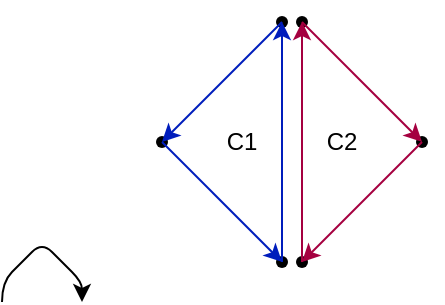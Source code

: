 <mxfile version="21.2.8" type="device">
  <diagram name="Page-1" id="EmzW9m4wEbgJ9OYB7BM4">
    <mxGraphModel dx="104" dy="72" grid="1" gridSize="10" guides="1" tooltips="1" connect="1" arrows="1" fold="1" page="1" pageScale="1" pageWidth="827" pageHeight="1169" math="0" shadow="0">
      <root>
        <mxCell id="0" />
        <mxCell id="1" parent="0" />
        <mxCell id="9axRHv_cUufyyjQwxjc5-1" value="" style="shape=waypoint;sketch=0;fillStyle=solid;size=6;pointerEvents=1;points=[];fillColor=none;resizable=0;rotatable=0;perimeter=centerPerimeter;snapToPoint=1;" parent="1" vertex="1">
          <mxGeometry x="310" y="550" width="20" height="20" as="geometry" />
        </mxCell>
        <mxCell id="9axRHv_cUufyyjQwxjc5-3" value="" style="shape=waypoint;sketch=0;fillStyle=solid;size=6;pointerEvents=1;points=[];fillColor=none;resizable=0;rotatable=0;perimeter=centerPerimeter;snapToPoint=1;" parent="1" vertex="1">
          <mxGeometry x="370" y="610" width="20" height="20" as="geometry" />
        </mxCell>
        <mxCell id="9axRHv_cUufyyjQwxjc5-4" value="" style="shape=waypoint;sketch=0;fillStyle=solid;size=6;pointerEvents=1;points=[];fillColor=none;resizable=0;rotatable=0;perimeter=centerPerimeter;snapToPoint=1;" parent="1" vertex="1">
          <mxGeometry x="370" y="490" width="20" height="20" as="geometry" />
        </mxCell>
        <mxCell id="9axRHv_cUufyyjQwxjc5-7" value="" style="endArrow=classic;html=1;rounded=0;fillColor=#0050ef;strokeColor=#001DBC;" parent="1" source="9axRHv_cUufyyjQwxjc5-3" target="9axRHv_cUufyyjQwxjc5-4" edge="1">
          <mxGeometry width="50" height="50" relative="1" as="geometry">
            <mxPoint x="420" y="580" as="sourcePoint" />
            <mxPoint x="470" y="530" as="targetPoint" />
          </mxGeometry>
        </mxCell>
        <mxCell id="9axRHv_cUufyyjQwxjc5-8" value="" style="endArrow=classic;html=1;rounded=0;exitX=0.07;exitY=1.1;exitDx=0;exitDy=0;exitPerimeter=0;entryX=0.61;entryY=1;entryDx=0;entryDy=0;entryPerimeter=0;fillColor=#0050ef;strokeColor=#001DBC;" parent="1" source="9axRHv_cUufyyjQwxjc5-4" target="9axRHv_cUufyyjQwxjc5-1" edge="1">
          <mxGeometry width="50" height="50" relative="1" as="geometry">
            <mxPoint x="420" y="580" as="sourcePoint" />
            <mxPoint x="470" y="530" as="targetPoint" />
          </mxGeometry>
        </mxCell>
        <mxCell id="9axRHv_cUufyyjQwxjc5-9" value="" style="endArrow=classic;html=1;rounded=0;exitX=0.39;exitY=0.9;exitDx=0;exitDy=0;exitPerimeter=0;fillColor=#0050ef;strokeColor=#001DBC;" parent="1" source="9axRHv_cUufyyjQwxjc5-1" target="9axRHv_cUufyyjQwxjc5-3" edge="1">
          <mxGeometry width="50" height="50" relative="1" as="geometry">
            <mxPoint x="420" y="580" as="sourcePoint" />
            <mxPoint x="470" y="530" as="targetPoint" />
          </mxGeometry>
        </mxCell>
        <mxCell id="8S3M8SSlUgCIAXOzpqtk-4" value="" style="shape=waypoint;sketch=0;fillStyle=solid;size=6;pointerEvents=1;points=[];fillColor=none;resizable=0;rotatable=0;perimeter=centerPerimeter;snapToPoint=1;" parent="1" vertex="1">
          <mxGeometry x="440" y="550" width="20" height="20" as="geometry" />
        </mxCell>
        <mxCell id="8S3M8SSlUgCIAXOzpqtk-5" value="" style="shape=waypoint;sketch=0;fillStyle=solid;size=6;pointerEvents=1;points=[];fillColor=none;resizable=0;rotatable=0;perimeter=centerPerimeter;snapToPoint=1;" parent="1" vertex="1">
          <mxGeometry x="380" y="610" width="20" height="20" as="geometry" />
        </mxCell>
        <mxCell id="8S3M8SSlUgCIAXOzpqtk-6" value="" style="shape=waypoint;sketch=0;fillStyle=solid;size=6;pointerEvents=1;points=[];fillColor=none;resizable=0;rotatable=0;perimeter=centerPerimeter;snapToPoint=1;" parent="1" vertex="1">
          <mxGeometry x="380" y="490" width="20" height="20" as="geometry" />
        </mxCell>
        <mxCell id="8S3M8SSlUgCIAXOzpqtk-7" value="" style="endArrow=classic;html=1;rounded=0;fillColor=#d80073;strokeColor=#A50040;" parent="1" source="8S3M8SSlUgCIAXOzpqtk-6" target="8S3M8SSlUgCIAXOzpqtk-4" edge="1">
          <mxGeometry width="50" height="50" relative="1" as="geometry">
            <mxPoint x="430" y="580" as="sourcePoint" />
            <mxPoint x="480" y="530" as="targetPoint" />
          </mxGeometry>
        </mxCell>
        <mxCell id="8S3M8SSlUgCIAXOzpqtk-8" value="" style="endArrow=classic;html=1;rounded=0;fillColor=#d80073;strokeColor=#A50040;" parent="1" source="8S3M8SSlUgCIAXOzpqtk-4" target="8S3M8SSlUgCIAXOzpqtk-5" edge="1">
          <mxGeometry width="50" height="50" relative="1" as="geometry">
            <mxPoint x="430" y="580" as="sourcePoint" />
            <mxPoint x="480" y="530" as="targetPoint" />
          </mxGeometry>
        </mxCell>
        <mxCell id="8S3M8SSlUgCIAXOzpqtk-9" value="" style="endArrow=classic;html=1;rounded=0;fillColor=#d80073;strokeColor=#A50040;" parent="1" source="8S3M8SSlUgCIAXOzpqtk-5" target="8S3M8SSlUgCIAXOzpqtk-6" edge="1">
          <mxGeometry width="50" height="50" relative="1" as="geometry">
            <mxPoint x="430" y="580" as="sourcePoint" />
            <mxPoint x="480" y="530" as="targetPoint" />
          </mxGeometry>
        </mxCell>
        <mxCell id="8S3M8SSlUgCIAXOzpqtk-12" value="C1" style="text;html=1;strokeColor=none;fillColor=none;align=center;verticalAlign=middle;whiteSpace=wrap;rounded=0;" parent="1" vertex="1">
          <mxGeometry x="330" y="545" width="60" height="30" as="geometry" />
        </mxCell>
        <mxCell id="8S3M8SSlUgCIAXOzpqtk-13" value="C2" style="text;html=1;strokeColor=none;fillColor=none;align=center;verticalAlign=middle;whiteSpace=wrap;rounded=0;" parent="1" vertex="1">
          <mxGeometry x="380" y="545" width="60" height="30" as="geometry" />
        </mxCell>
        <mxCell id="x6eu7sDlgrJgZ7AlEJOv-2" value="" style="endArrow=classic;html=1;curved=1;" edge="1" parent="1">
          <mxGeometry width="50" height="50" relative="1" as="geometry">
            <mxPoint x="240" y="640" as="sourcePoint" />
            <mxPoint x="280" y="640" as="targetPoint" />
            <Array as="points">
              <mxPoint x="240" y="630" />
              <mxPoint x="250" y="620" />
              <mxPoint x="260" y="610" />
              <mxPoint x="270" y="620" />
              <mxPoint x="280" y="630" />
            </Array>
          </mxGeometry>
        </mxCell>
      </root>
    </mxGraphModel>
  </diagram>
</mxfile>
